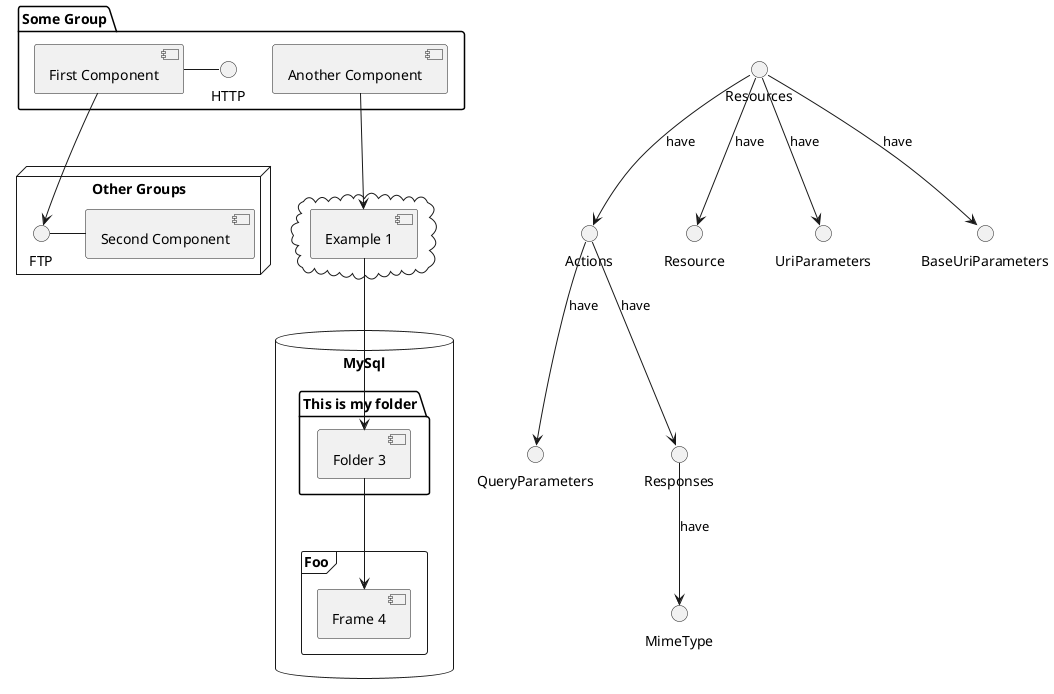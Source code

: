 @startuml

	Resources --> Actions: have
	Resources --> Resource: have
	Resources --> UriParameters: have
	Resources --> BaseUriParameters: have
	Actions --> QueryParameters: have
	Actions --> Responses: have
	Responses --> MimeType: have

	package "Some Group" {
		HTTP - [First Component]
		[Another Component]
	}
 
node "Other Groups" {
  FTP - [Second Component]
  [First Component] --> FTP
} 

cloud {
  [Example 1]
}


database "MySql" {
  folder "This is my folder" {
    [Folder 3]
  }
  frame "Foo" {
    [Frame 4]
  }
}


[Another Component] --> [Example 1]
[Example 1] --> [Folder 3]
[Folder 3] --> [Frame 4]


@enduml
